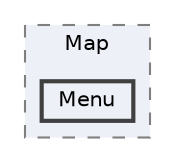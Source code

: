 digraph "C:/Users/むずでょ/Documents/Unity Projects/RMU-1-00-00-Research/Assets/RPGMaker/Codebase/Runtime/Map/Menu"
{
 // LATEX_PDF_SIZE
  bgcolor="transparent";
  edge [fontname=Helvetica,fontsize=10,labelfontname=Helvetica,labelfontsize=10];
  node [fontname=Helvetica,fontsize=10,shape=box,height=0.2,width=0.4];
  compound=true
  subgraph clusterdir_bab00a1c1d11957d455b1704e2a64cde {
    graph [ bgcolor="#edf0f7", pencolor="grey50", label="Map", fontname=Helvetica,fontsize=10 style="filled,dashed", URL="dir_bab00a1c1d11957d455b1704e2a64cde.html",tooltip=""]
  dir_8f08fadfc7c499de8fe60bd99356151a [label="Menu", fillcolor="#edf0f7", color="grey25", style="filled,bold", URL="dir_8f08fadfc7c499de8fe60bd99356151a.html",tooltip=""];
  }
}

